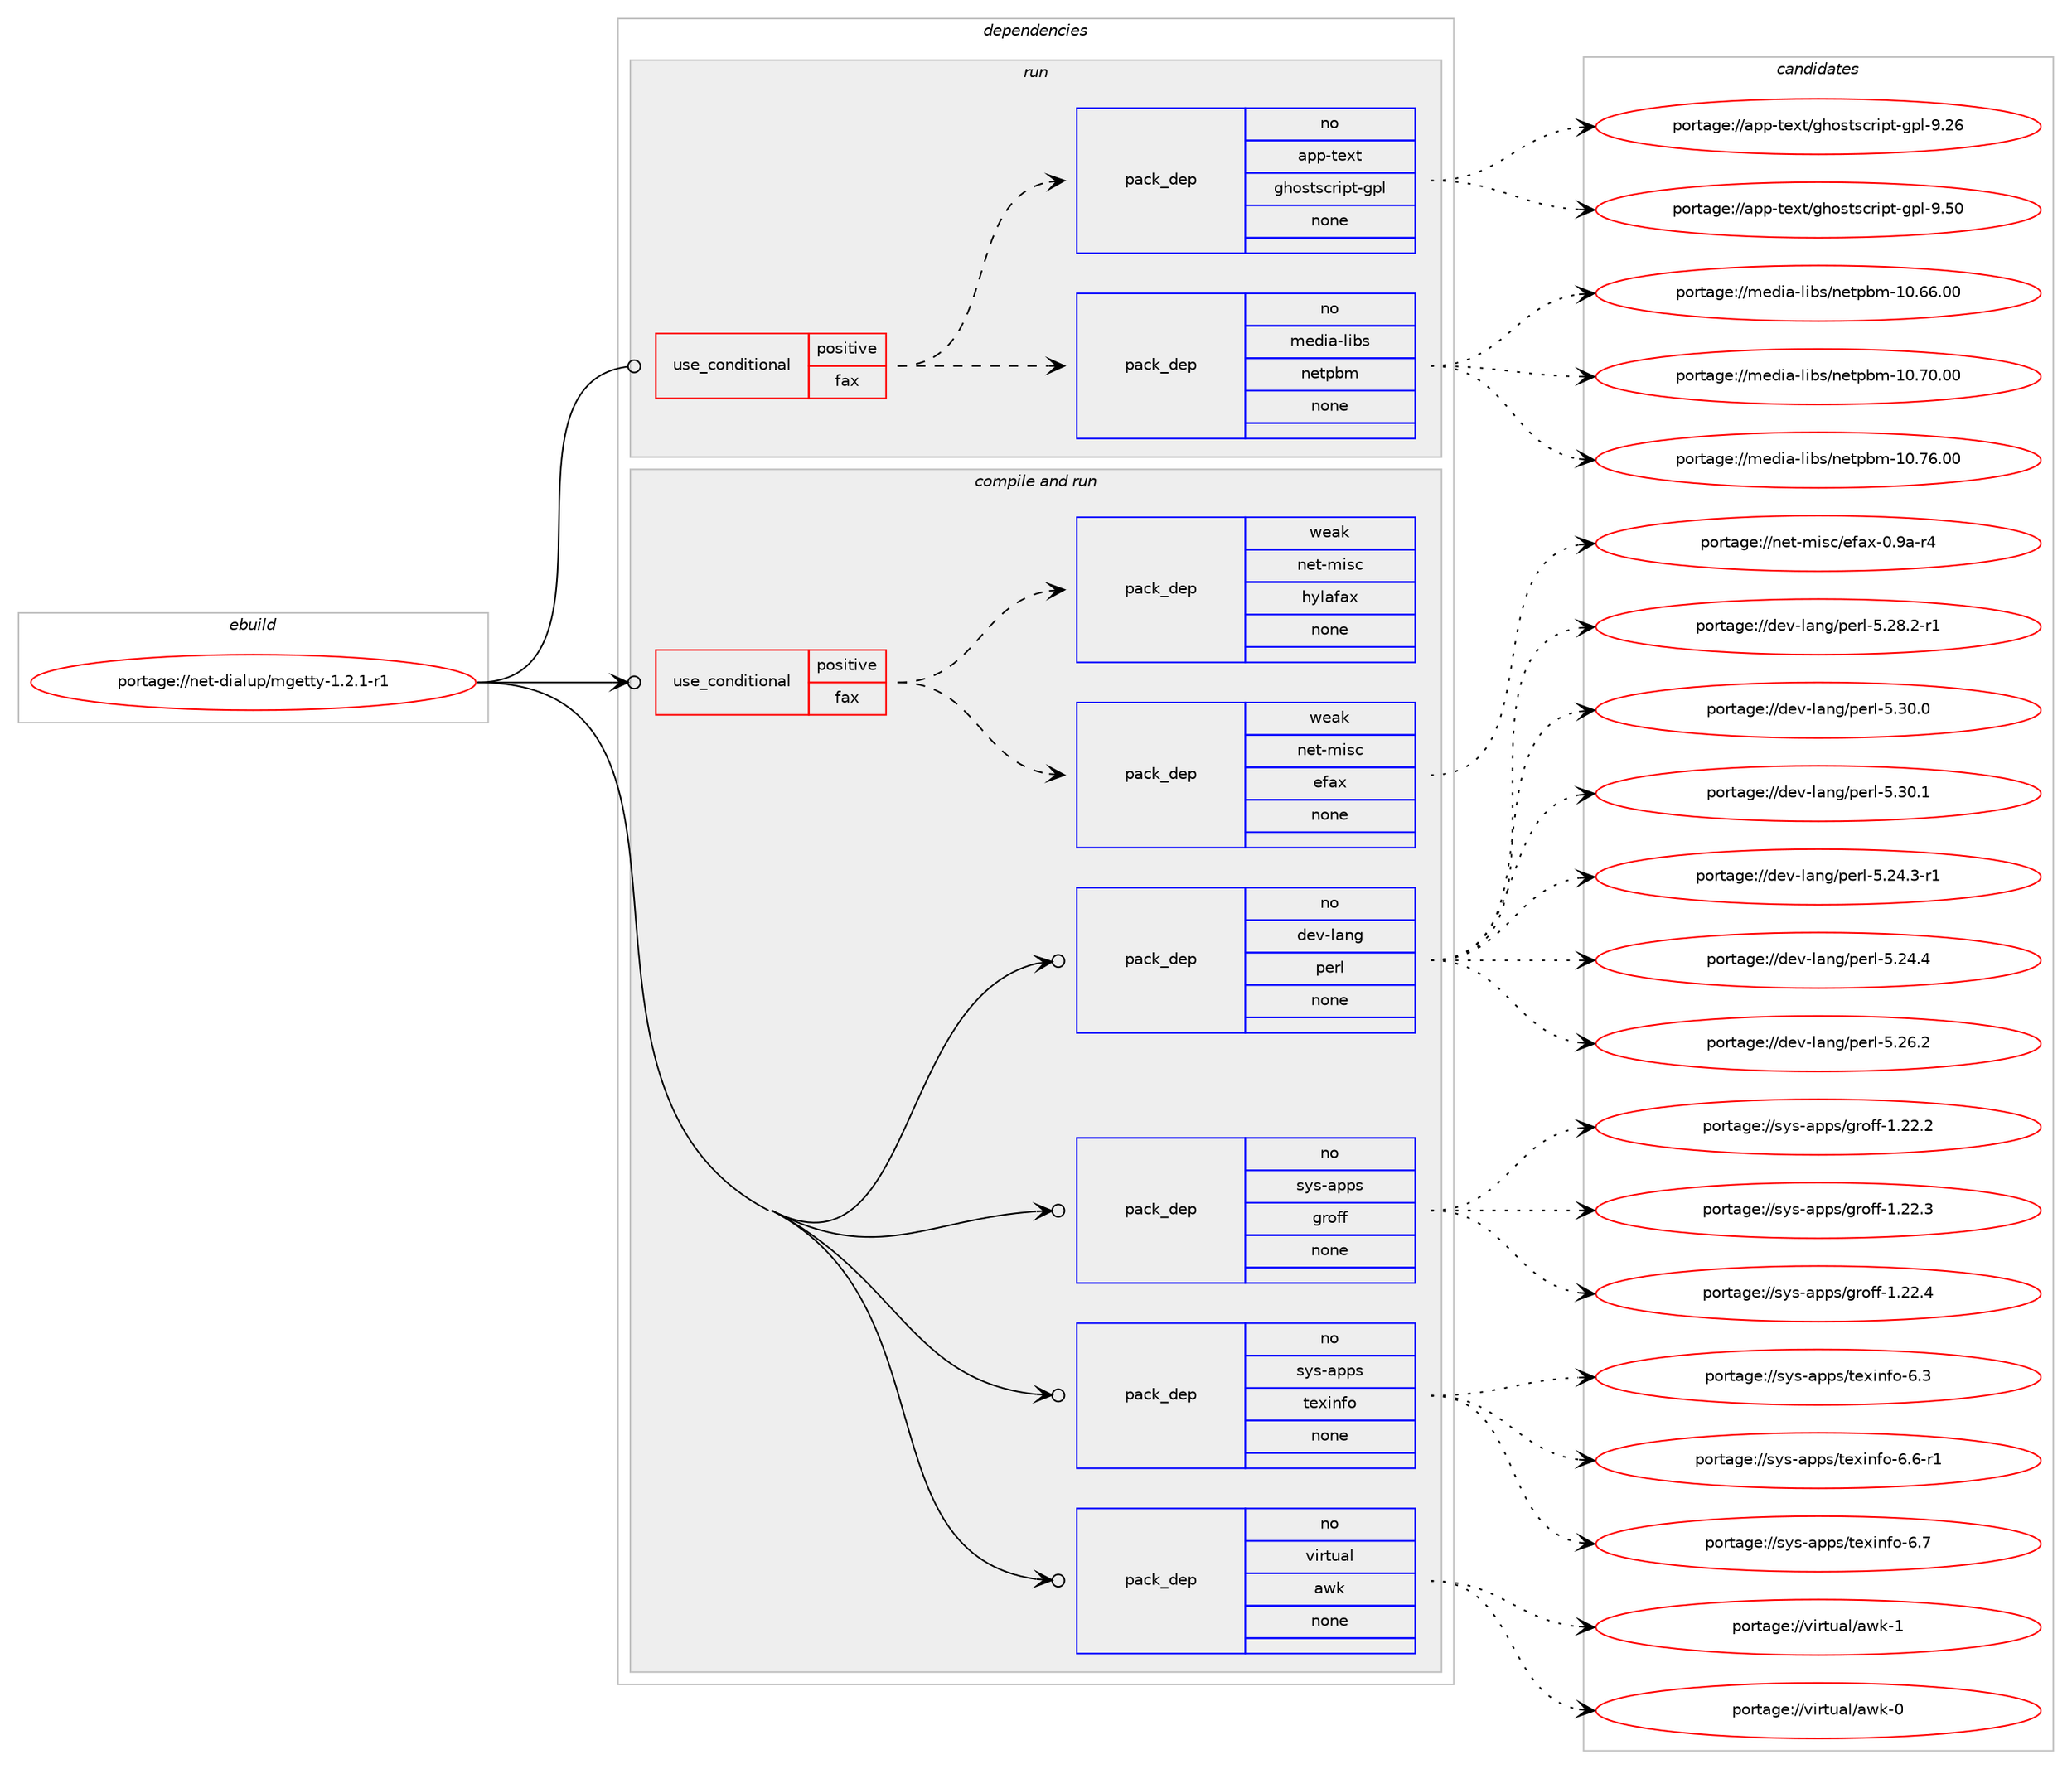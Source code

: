 digraph prolog {

# *************
# Graph options
# *************

newrank=true;
concentrate=true;
compound=true;
graph [rankdir=LR,fontname=Helvetica,fontsize=10,ranksep=1.5];#, ranksep=2.5, nodesep=0.2];
edge  [arrowhead=vee];
node  [fontname=Helvetica,fontsize=10];

# **********
# The ebuild
# **********

subgraph cluster_leftcol {
color=gray;
rank=same;
label=<<i>ebuild</i>>;
id [label="portage://net-dialup/mgetty-1.2.1-r1", color=red, width=4, href="../net-dialup/mgetty-1.2.1-r1.svg"];
}

# ****************
# The dependencies
# ****************

subgraph cluster_midcol {
color=gray;
label=<<i>dependencies</i>>;
subgraph cluster_compile {
fillcolor="#eeeeee";
style=filled;
label=<<i>compile</i>>;
}
subgraph cluster_compileandrun {
fillcolor="#eeeeee";
style=filled;
label=<<i>compile and run</i>>;
subgraph cond87488 {
dependency350405 [label=<<TABLE BORDER="0" CELLBORDER="1" CELLSPACING="0" CELLPADDING="4"><TR><TD ROWSPAN="3" CELLPADDING="10">use_conditional</TD></TR><TR><TD>positive</TD></TR><TR><TD>fax</TD></TR></TABLE>>, shape=none, color=red];
subgraph pack257133 {
dependency350406 [label=<<TABLE BORDER="0" CELLBORDER="1" CELLSPACING="0" CELLPADDING="4" WIDTH="220"><TR><TD ROWSPAN="6" CELLPADDING="30">pack_dep</TD></TR><TR><TD WIDTH="110">weak</TD></TR><TR><TD>net-misc</TD></TR><TR><TD>efax</TD></TR><TR><TD>none</TD></TR><TR><TD></TD></TR></TABLE>>, shape=none, color=blue];
}
dependency350405:e -> dependency350406:w [weight=20,style="dashed",arrowhead="vee"];
subgraph pack257134 {
dependency350407 [label=<<TABLE BORDER="0" CELLBORDER="1" CELLSPACING="0" CELLPADDING="4" WIDTH="220"><TR><TD ROWSPAN="6" CELLPADDING="30">pack_dep</TD></TR><TR><TD WIDTH="110">weak</TD></TR><TR><TD>net-misc</TD></TR><TR><TD>hylafax</TD></TR><TR><TD>none</TD></TR><TR><TD></TD></TR></TABLE>>, shape=none, color=blue];
}
dependency350405:e -> dependency350407:w [weight=20,style="dashed",arrowhead="vee"];
}
id:e -> dependency350405:w [weight=20,style="solid",arrowhead="odotvee"];
subgraph pack257135 {
dependency350408 [label=<<TABLE BORDER="0" CELLBORDER="1" CELLSPACING="0" CELLPADDING="4" WIDTH="220"><TR><TD ROWSPAN="6" CELLPADDING="30">pack_dep</TD></TR><TR><TD WIDTH="110">no</TD></TR><TR><TD>dev-lang</TD></TR><TR><TD>perl</TD></TR><TR><TD>none</TD></TR><TR><TD></TD></TR></TABLE>>, shape=none, color=blue];
}
id:e -> dependency350408:w [weight=20,style="solid",arrowhead="odotvee"];
subgraph pack257136 {
dependency350409 [label=<<TABLE BORDER="0" CELLBORDER="1" CELLSPACING="0" CELLPADDING="4" WIDTH="220"><TR><TD ROWSPAN="6" CELLPADDING="30">pack_dep</TD></TR><TR><TD WIDTH="110">no</TD></TR><TR><TD>sys-apps</TD></TR><TR><TD>groff</TD></TR><TR><TD>none</TD></TR><TR><TD></TD></TR></TABLE>>, shape=none, color=blue];
}
id:e -> dependency350409:w [weight=20,style="solid",arrowhead="odotvee"];
subgraph pack257137 {
dependency350410 [label=<<TABLE BORDER="0" CELLBORDER="1" CELLSPACING="0" CELLPADDING="4" WIDTH="220"><TR><TD ROWSPAN="6" CELLPADDING="30">pack_dep</TD></TR><TR><TD WIDTH="110">no</TD></TR><TR><TD>sys-apps</TD></TR><TR><TD>texinfo</TD></TR><TR><TD>none</TD></TR><TR><TD></TD></TR></TABLE>>, shape=none, color=blue];
}
id:e -> dependency350410:w [weight=20,style="solid",arrowhead="odotvee"];
subgraph pack257138 {
dependency350411 [label=<<TABLE BORDER="0" CELLBORDER="1" CELLSPACING="0" CELLPADDING="4" WIDTH="220"><TR><TD ROWSPAN="6" CELLPADDING="30">pack_dep</TD></TR><TR><TD WIDTH="110">no</TD></TR><TR><TD>virtual</TD></TR><TR><TD>awk</TD></TR><TR><TD>none</TD></TR><TR><TD></TD></TR></TABLE>>, shape=none, color=blue];
}
id:e -> dependency350411:w [weight=20,style="solid",arrowhead="odotvee"];
}
subgraph cluster_run {
fillcolor="#eeeeee";
style=filled;
label=<<i>run</i>>;
subgraph cond87489 {
dependency350412 [label=<<TABLE BORDER="0" CELLBORDER="1" CELLSPACING="0" CELLPADDING="4"><TR><TD ROWSPAN="3" CELLPADDING="10">use_conditional</TD></TR><TR><TD>positive</TD></TR><TR><TD>fax</TD></TR></TABLE>>, shape=none, color=red];
subgraph pack257139 {
dependency350413 [label=<<TABLE BORDER="0" CELLBORDER="1" CELLSPACING="0" CELLPADDING="4" WIDTH="220"><TR><TD ROWSPAN="6" CELLPADDING="30">pack_dep</TD></TR><TR><TD WIDTH="110">no</TD></TR><TR><TD>media-libs</TD></TR><TR><TD>netpbm</TD></TR><TR><TD>none</TD></TR><TR><TD></TD></TR></TABLE>>, shape=none, color=blue];
}
dependency350412:e -> dependency350413:w [weight=20,style="dashed",arrowhead="vee"];
subgraph pack257140 {
dependency350414 [label=<<TABLE BORDER="0" CELLBORDER="1" CELLSPACING="0" CELLPADDING="4" WIDTH="220"><TR><TD ROWSPAN="6" CELLPADDING="30">pack_dep</TD></TR><TR><TD WIDTH="110">no</TD></TR><TR><TD>app-text</TD></TR><TR><TD>ghostscript-gpl</TD></TR><TR><TD>none</TD></TR><TR><TD></TD></TR></TABLE>>, shape=none, color=blue];
}
dependency350412:e -> dependency350414:w [weight=20,style="dashed",arrowhead="vee"];
}
id:e -> dependency350412:w [weight=20,style="solid",arrowhead="odot"];
}
}

# **************
# The candidates
# **************

subgraph cluster_choices {
rank=same;
color=gray;
label=<<i>candidates</i>>;

subgraph choice257133 {
color=black;
nodesep=1;
choiceportage1101011164510910511599471011029712045484657974511452 [label="portage://net-misc/efax-0.9a-r4", color=red, width=4,href="../net-misc/efax-0.9a-r4.svg"];
dependency350406:e -> choiceportage1101011164510910511599471011029712045484657974511452:w [style=dotted,weight="100"];
}
subgraph choice257134 {
color=black;
nodesep=1;
}
subgraph choice257135 {
color=black;
nodesep=1;
choiceportage100101118451089711010347112101114108455346505246514511449 [label="portage://dev-lang/perl-5.24.3-r1", color=red, width=4,href="../dev-lang/perl-5.24.3-r1.svg"];
choiceportage10010111845108971101034711210111410845534650524652 [label="portage://dev-lang/perl-5.24.4", color=red, width=4,href="../dev-lang/perl-5.24.4.svg"];
choiceportage10010111845108971101034711210111410845534650544650 [label="portage://dev-lang/perl-5.26.2", color=red, width=4,href="../dev-lang/perl-5.26.2.svg"];
choiceportage100101118451089711010347112101114108455346505646504511449 [label="portage://dev-lang/perl-5.28.2-r1", color=red, width=4,href="../dev-lang/perl-5.28.2-r1.svg"];
choiceportage10010111845108971101034711210111410845534651484648 [label="portage://dev-lang/perl-5.30.0", color=red, width=4,href="../dev-lang/perl-5.30.0.svg"];
choiceportage10010111845108971101034711210111410845534651484649 [label="portage://dev-lang/perl-5.30.1", color=red, width=4,href="../dev-lang/perl-5.30.1.svg"];
dependency350408:e -> choiceportage100101118451089711010347112101114108455346505246514511449:w [style=dotted,weight="100"];
dependency350408:e -> choiceportage10010111845108971101034711210111410845534650524652:w [style=dotted,weight="100"];
dependency350408:e -> choiceportage10010111845108971101034711210111410845534650544650:w [style=dotted,weight="100"];
dependency350408:e -> choiceportage100101118451089711010347112101114108455346505646504511449:w [style=dotted,weight="100"];
dependency350408:e -> choiceportage10010111845108971101034711210111410845534651484648:w [style=dotted,weight="100"];
dependency350408:e -> choiceportage10010111845108971101034711210111410845534651484649:w [style=dotted,weight="100"];
}
subgraph choice257136 {
color=black;
nodesep=1;
choiceportage11512111545971121121154710311411110210245494650504650 [label="portage://sys-apps/groff-1.22.2", color=red, width=4,href="../sys-apps/groff-1.22.2.svg"];
choiceportage11512111545971121121154710311411110210245494650504651 [label="portage://sys-apps/groff-1.22.3", color=red, width=4,href="../sys-apps/groff-1.22.3.svg"];
choiceportage11512111545971121121154710311411110210245494650504652 [label="portage://sys-apps/groff-1.22.4", color=red, width=4,href="../sys-apps/groff-1.22.4.svg"];
dependency350409:e -> choiceportage11512111545971121121154710311411110210245494650504650:w [style=dotted,weight="100"];
dependency350409:e -> choiceportage11512111545971121121154710311411110210245494650504651:w [style=dotted,weight="100"];
dependency350409:e -> choiceportage11512111545971121121154710311411110210245494650504652:w [style=dotted,weight="100"];
}
subgraph choice257137 {
color=black;
nodesep=1;
choiceportage11512111545971121121154711610112010511010211145544651 [label="portage://sys-apps/texinfo-6.3", color=red, width=4,href="../sys-apps/texinfo-6.3.svg"];
choiceportage115121115459711211211547116101120105110102111455446544511449 [label="portage://sys-apps/texinfo-6.6-r1", color=red, width=4,href="../sys-apps/texinfo-6.6-r1.svg"];
choiceportage11512111545971121121154711610112010511010211145544655 [label="portage://sys-apps/texinfo-6.7", color=red, width=4,href="../sys-apps/texinfo-6.7.svg"];
dependency350410:e -> choiceportage11512111545971121121154711610112010511010211145544651:w [style=dotted,weight="100"];
dependency350410:e -> choiceportage115121115459711211211547116101120105110102111455446544511449:w [style=dotted,weight="100"];
dependency350410:e -> choiceportage11512111545971121121154711610112010511010211145544655:w [style=dotted,weight="100"];
}
subgraph choice257138 {
color=black;
nodesep=1;
choiceportage1181051141161179710847971191074548 [label="portage://virtual/awk-0", color=red, width=4,href="../virtual/awk-0.svg"];
choiceportage1181051141161179710847971191074549 [label="portage://virtual/awk-1", color=red, width=4,href="../virtual/awk-1.svg"];
dependency350411:e -> choiceportage1181051141161179710847971191074548:w [style=dotted,weight="100"];
dependency350411:e -> choiceportage1181051141161179710847971191074549:w [style=dotted,weight="100"];
}
subgraph choice257139 {
color=black;
nodesep=1;
choiceportage1091011001059745108105981154711010111611298109454948465454464848 [label="portage://media-libs/netpbm-10.66.00", color=red, width=4,href="../media-libs/netpbm-10.66.00.svg"];
choiceportage1091011001059745108105981154711010111611298109454948465548464848 [label="portage://media-libs/netpbm-10.70.00", color=red, width=4,href="../media-libs/netpbm-10.70.00.svg"];
choiceportage1091011001059745108105981154711010111611298109454948465554464848 [label="portage://media-libs/netpbm-10.76.00", color=red, width=4,href="../media-libs/netpbm-10.76.00.svg"];
dependency350413:e -> choiceportage1091011001059745108105981154711010111611298109454948465454464848:w [style=dotted,weight="100"];
dependency350413:e -> choiceportage1091011001059745108105981154711010111611298109454948465548464848:w [style=dotted,weight="100"];
dependency350413:e -> choiceportage1091011001059745108105981154711010111611298109454948465554464848:w [style=dotted,weight="100"];
}
subgraph choice257140 {
color=black;
nodesep=1;
choiceportage97112112451161011201164710310411111511611599114105112116451031121084557465054 [label="portage://app-text/ghostscript-gpl-9.26", color=red, width=4,href="../app-text/ghostscript-gpl-9.26.svg"];
choiceportage97112112451161011201164710310411111511611599114105112116451031121084557465348 [label="portage://app-text/ghostscript-gpl-9.50", color=red, width=4,href="../app-text/ghostscript-gpl-9.50.svg"];
dependency350414:e -> choiceportage97112112451161011201164710310411111511611599114105112116451031121084557465054:w [style=dotted,weight="100"];
dependency350414:e -> choiceportage97112112451161011201164710310411111511611599114105112116451031121084557465348:w [style=dotted,weight="100"];
}
}

}
